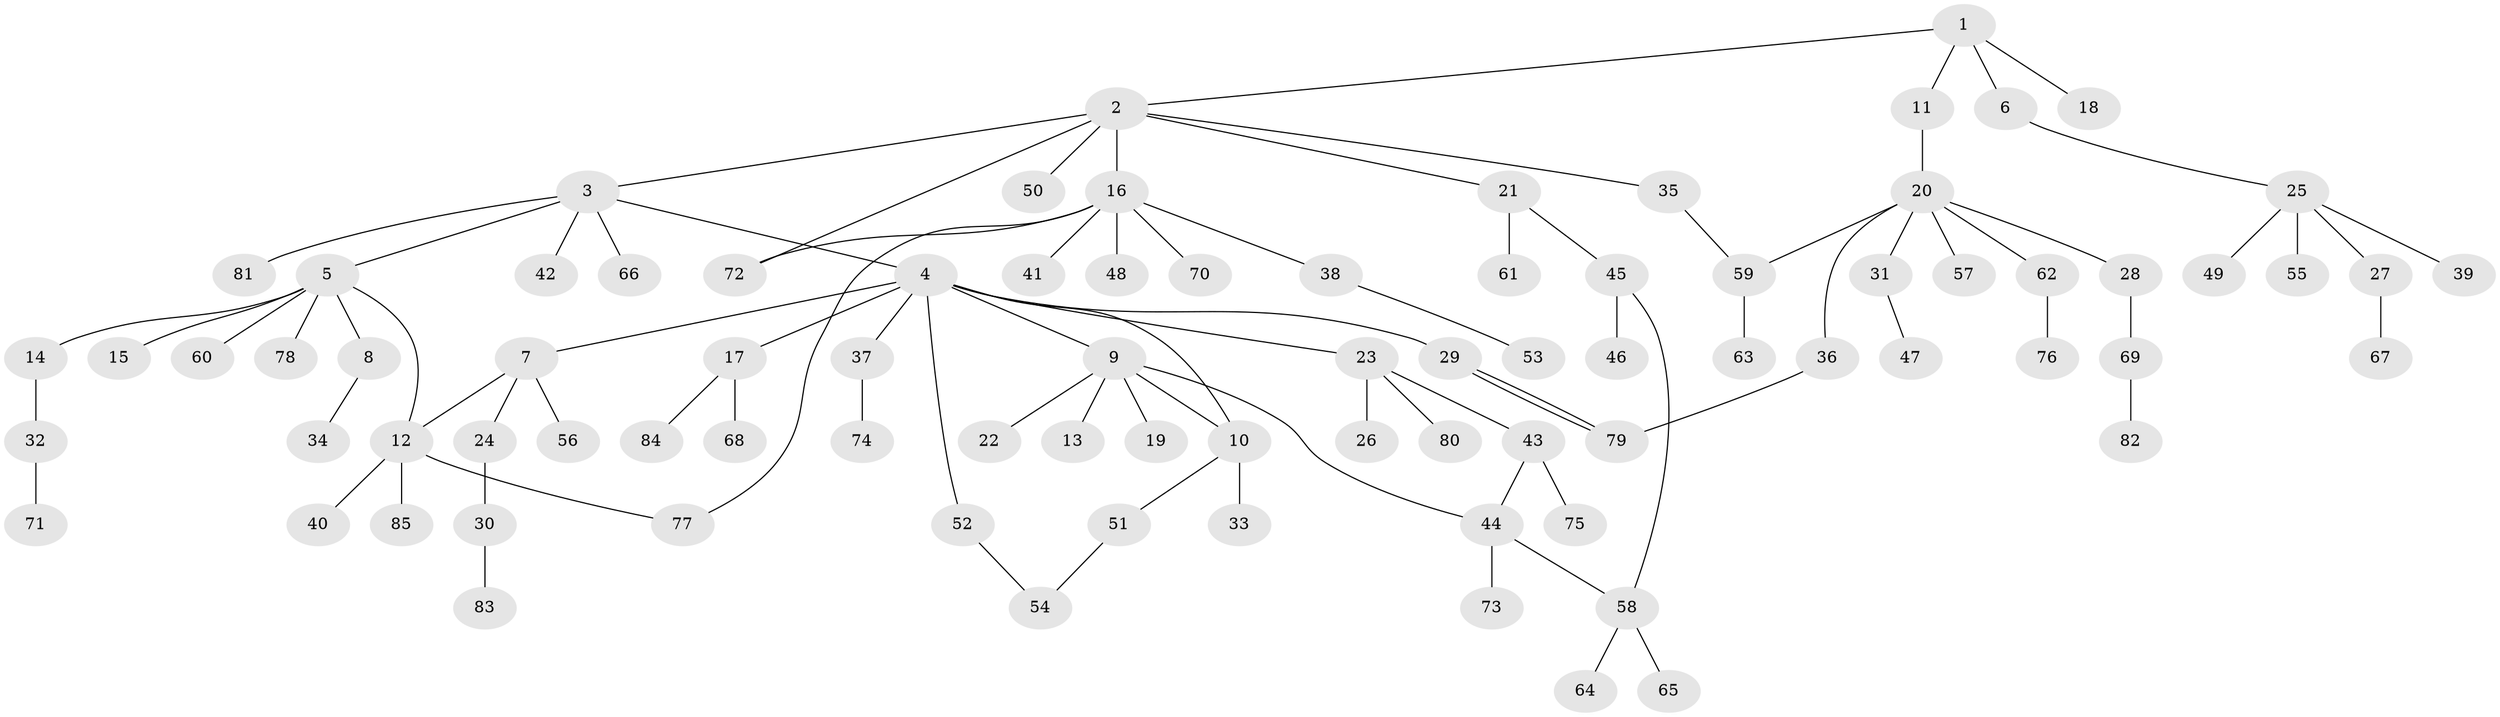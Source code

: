 // coarse degree distribution, {5: 0.0196078431372549, 6: 0.058823529411764705, 1: 0.6862745098039216, 2: 0.17647058823529413, 9: 0.0392156862745098, 14: 0.0196078431372549}
// Generated by graph-tools (version 1.1) at 2025/51/03/04/25 21:51:45]
// undirected, 85 vertices, 94 edges
graph export_dot {
graph [start="1"]
  node [color=gray90,style=filled];
  1;
  2;
  3;
  4;
  5;
  6;
  7;
  8;
  9;
  10;
  11;
  12;
  13;
  14;
  15;
  16;
  17;
  18;
  19;
  20;
  21;
  22;
  23;
  24;
  25;
  26;
  27;
  28;
  29;
  30;
  31;
  32;
  33;
  34;
  35;
  36;
  37;
  38;
  39;
  40;
  41;
  42;
  43;
  44;
  45;
  46;
  47;
  48;
  49;
  50;
  51;
  52;
  53;
  54;
  55;
  56;
  57;
  58;
  59;
  60;
  61;
  62;
  63;
  64;
  65;
  66;
  67;
  68;
  69;
  70;
  71;
  72;
  73;
  74;
  75;
  76;
  77;
  78;
  79;
  80;
  81;
  82;
  83;
  84;
  85;
  1 -- 2;
  1 -- 6;
  1 -- 11;
  1 -- 18;
  2 -- 3;
  2 -- 16;
  2 -- 21;
  2 -- 35;
  2 -- 50;
  2 -- 72;
  3 -- 4;
  3 -- 5;
  3 -- 42;
  3 -- 66;
  3 -- 81;
  4 -- 7;
  4 -- 9;
  4 -- 10;
  4 -- 17;
  4 -- 23;
  4 -- 29;
  4 -- 37;
  4 -- 52;
  5 -- 8;
  5 -- 12;
  5 -- 14;
  5 -- 15;
  5 -- 60;
  5 -- 78;
  6 -- 25;
  7 -- 12;
  7 -- 24;
  7 -- 56;
  8 -- 34;
  9 -- 10;
  9 -- 13;
  9 -- 19;
  9 -- 22;
  9 -- 44;
  10 -- 33;
  10 -- 51;
  11 -- 20;
  12 -- 40;
  12 -- 77;
  12 -- 85;
  14 -- 32;
  16 -- 38;
  16 -- 41;
  16 -- 48;
  16 -- 70;
  16 -- 72;
  16 -- 77;
  17 -- 68;
  17 -- 84;
  20 -- 28;
  20 -- 31;
  20 -- 36;
  20 -- 57;
  20 -- 59;
  20 -- 62;
  21 -- 45;
  21 -- 61;
  23 -- 26;
  23 -- 43;
  23 -- 80;
  24 -- 30;
  25 -- 27;
  25 -- 39;
  25 -- 49;
  25 -- 55;
  27 -- 67;
  28 -- 69;
  29 -- 79;
  29 -- 79;
  30 -- 83;
  31 -- 47;
  32 -- 71;
  35 -- 59;
  36 -- 79;
  37 -- 74;
  38 -- 53;
  43 -- 44;
  43 -- 75;
  44 -- 58;
  44 -- 73;
  45 -- 46;
  45 -- 58;
  51 -- 54;
  52 -- 54;
  58 -- 64;
  58 -- 65;
  59 -- 63;
  62 -- 76;
  69 -- 82;
}
